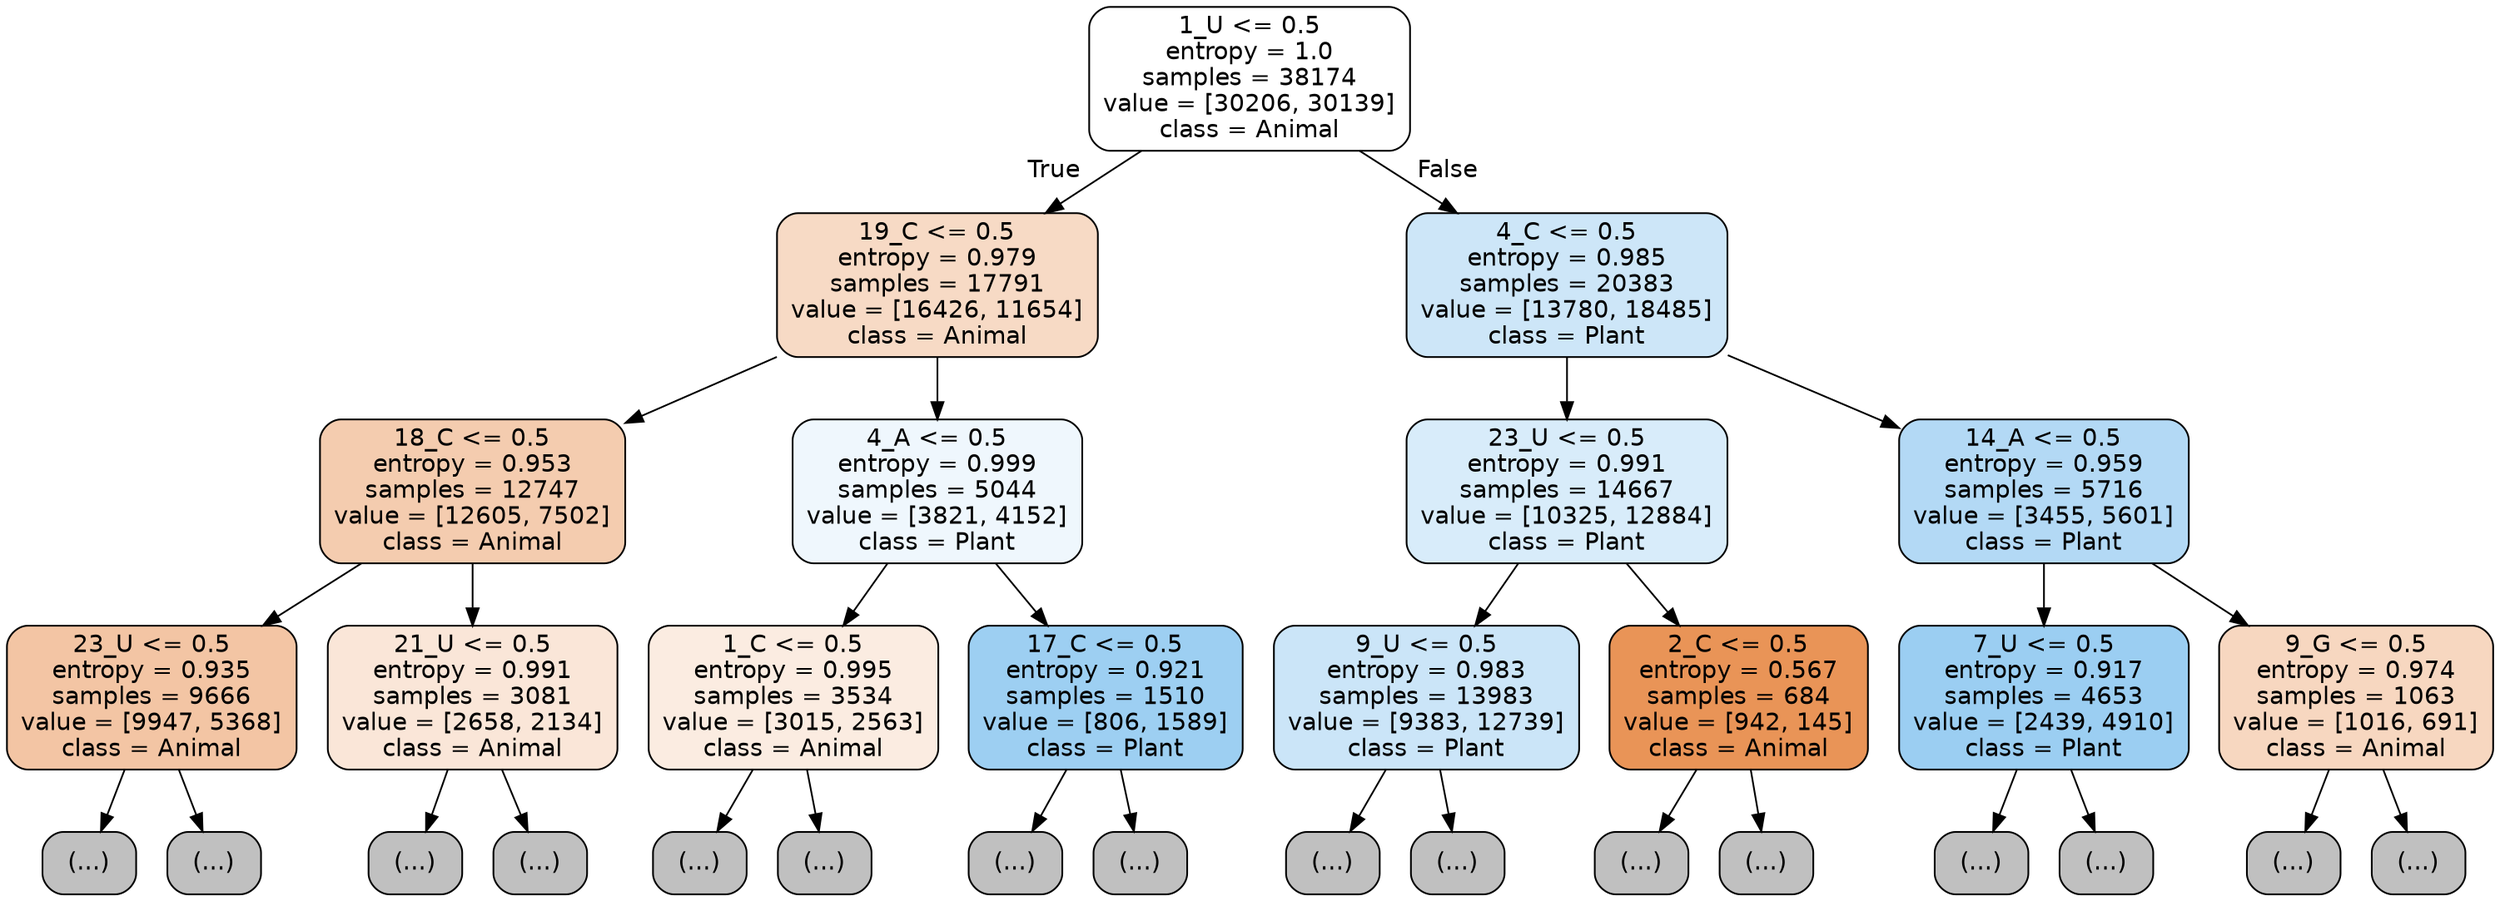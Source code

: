 digraph Tree {
node [shape=box, style="filled, rounded", color="black", fontname="helvetica"] ;
edge [fontname="helvetica"] ;
0 [label="1_U <= 0.5\nentropy = 1.0\nsamples = 38174\nvalue = [30206, 30139]\nclass = Animal", fillcolor="#ffffff"] ;
1 [label="19_C <= 0.5\nentropy = 0.979\nsamples = 17791\nvalue = [16426, 11654]\nclass = Animal", fillcolor="#f7dac5"] ;
0 -> 1 [labeldistance=2.5, labelangle=45, headlabel="True"] ;
2 [label="18_C <= 0.5\nentropy = 0.953\nsamples = 12747\nvalue = [12605, 7502]\nclass = Animal", fillcolor="#f4ccaf"] ;
1 -> 2 ;
3 [label="23_U <= 0.5\nentropy = 0.935\nsamples = 9666\nvalue = [9947, 5368]\nclass = Animal", fillcolor="#f3c5a4"] ;
2 -> 3 ;
4 [label="(...)", fillcolor="#C0C0C0"] ;
3 -> 4 ;
5243 [label="(...)", fillcolor="#C0C0C0"] ;
3 -> 5243 ;
5550 [label="21_U <= 0.5\nentropy = 0.991\nsamples = 3081\nvalue = [2658, 2134]\nclass = Animal", fillcolor="#fae6d8"] ;
2 -> 5550 ;
5551 [label="(...)", fillcolor="#C0C0C0"] ;
5550 -> 5551 ;
6838 [label="(...)", fillcolor="#C0C0C0"] ;
5550 -> 6838 ;
7165 [label="4_A <= 0.5\nentropy = 0.999\nsamples = 5044\nvalue = [3821, 4152]\nclass = Plant", fillcolor="#eff7fd"] ;
1 -> 7165 ;
7166 [label="1_C <= 0.5\nentropy = 0.995\nsamples = 3534\nvalue = [3015, 2563]\nclass = Animal", fillcolor="#fbece1"] ;
7165 -> 7166 ;
7167 [label="(...)", fillcolor="#C0C0C0"] ;
7166 -> 7167 ;
8372 [label="(...)", fillcolor="#C0C0C0"] ;
7166 -> 8372 ;
9081 [label="17_C <= 0.5\nentropy = 0.921\nsamples = 1510\nvalue = [806, 1589]\nclass = Plant", fillcolor="#9dcff2"] ;
7165 -> 9081 ;
9082 [label="(...)", fillcolor="#C0C0C0"] ;
9081 -> 9082 ;
9531 [label="(...)", fillcolor="#C0C0C0"] ;
9081 -> 9531 ;
9640 [label="4_C <= 0.5\nentropy = 0.985\nsamples = 20383\nvalue = [13780, 18485]\nclass = Plant", fillcolor="#cde6f8"] ;
0 -> 9640 [labeldistance=2.5, labelangle=-45, headlabel="False"] ;
9641 [label="23_U <= 0.5\nentropy = 0.991\nsamples = 14667\nvalue = [10325, 12884]\nclass = Plant", fillcolor="#d8ecfa"] ;
9640 -> 9641 ;
9642 [label="9_U <= 0.5\nentropy = 0.983\nsamples = 13983\nvalue = [9383, 12739]\nclass = Plant", fillcolor="#cbe5f8"] ;
9641 -> 9642 ;
9643 [label="(...)", fillcolor="#C0C0C0"] ;
9642 -> 9643 ;
13496 [label="(...)", fillcolor="#C0C0C0"] ;
9642 -> 13496 ;
15077 [label="2_C <= 0.5\nentropy = 0.567\nsamples = 684\nvalue = [942, 145]\nclass = Animal", fillcolor="#e99457"] ;
9641 -> 15077 ;
15078 [label="(...)", fillcolor="#C0C0C0"] ;
15077 -> 15078 ;
15249 [label="(...)", fillcolor="#C0C0C0"] ;
15077 -> 15249 ;
15292 [label="14_A <= 0.5\nentropy = 0.959\nsamples = 5716\nvalue = [3455, 5601]\nclass = Plant", fillcolor="#b3d9f5"] ;
9640 -> 15292 ;
15293 [label="7_U <= 0.5\nentropy = 0.917\nsamples = 4653\nvalue = [2439, 4910]\nclass = Plant", fillcolor="#9bcef2"] ;
15292 -> 15293 ;
15294 [label="(...)", fillcolor="#C0C0C0"] ;
15293 -> 15294 ;
16239 [label="(...)", fillcolor="#C0C0C0"] ;
15293 -> 16239 ;
16550 [label="9_G <= 0.5\nentropy = 0.974\nsamples = 1063\nvalue = [1016, 691]\nclass = Animal", fillcolor="#f7d7c0"] ;
15292 -> 16550 ;
16551 [label="(...)", fillcolor="#C0C0C0"] ;
16550 -> 16551 ;
16830 [label="(...)", fillcolor="#C0C0C0"] ;
16550 -> 16830 ;
}